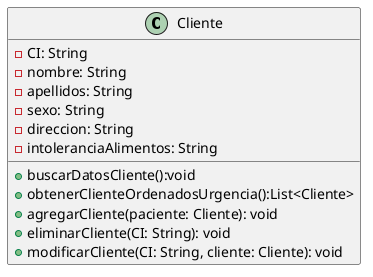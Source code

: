@startuml
    !startsub Cliente
        class Cliente {
            - CI: String
            - nombre: String
            - apellidos: String
            - sexo: String
            - direccion: String
            - intoleranciaAlimentos: String
            + buscarDatosCliente():void
            + obtenerClienteOrdenadosUrgencia():List<Cliente>
            + agregarCliente(paciente: Cliente): void
            + eliminarCliente(CI: String): void
            + modificarCliente(CI: String, cliente: Cliente): void

        }
    !endsub
@enduml